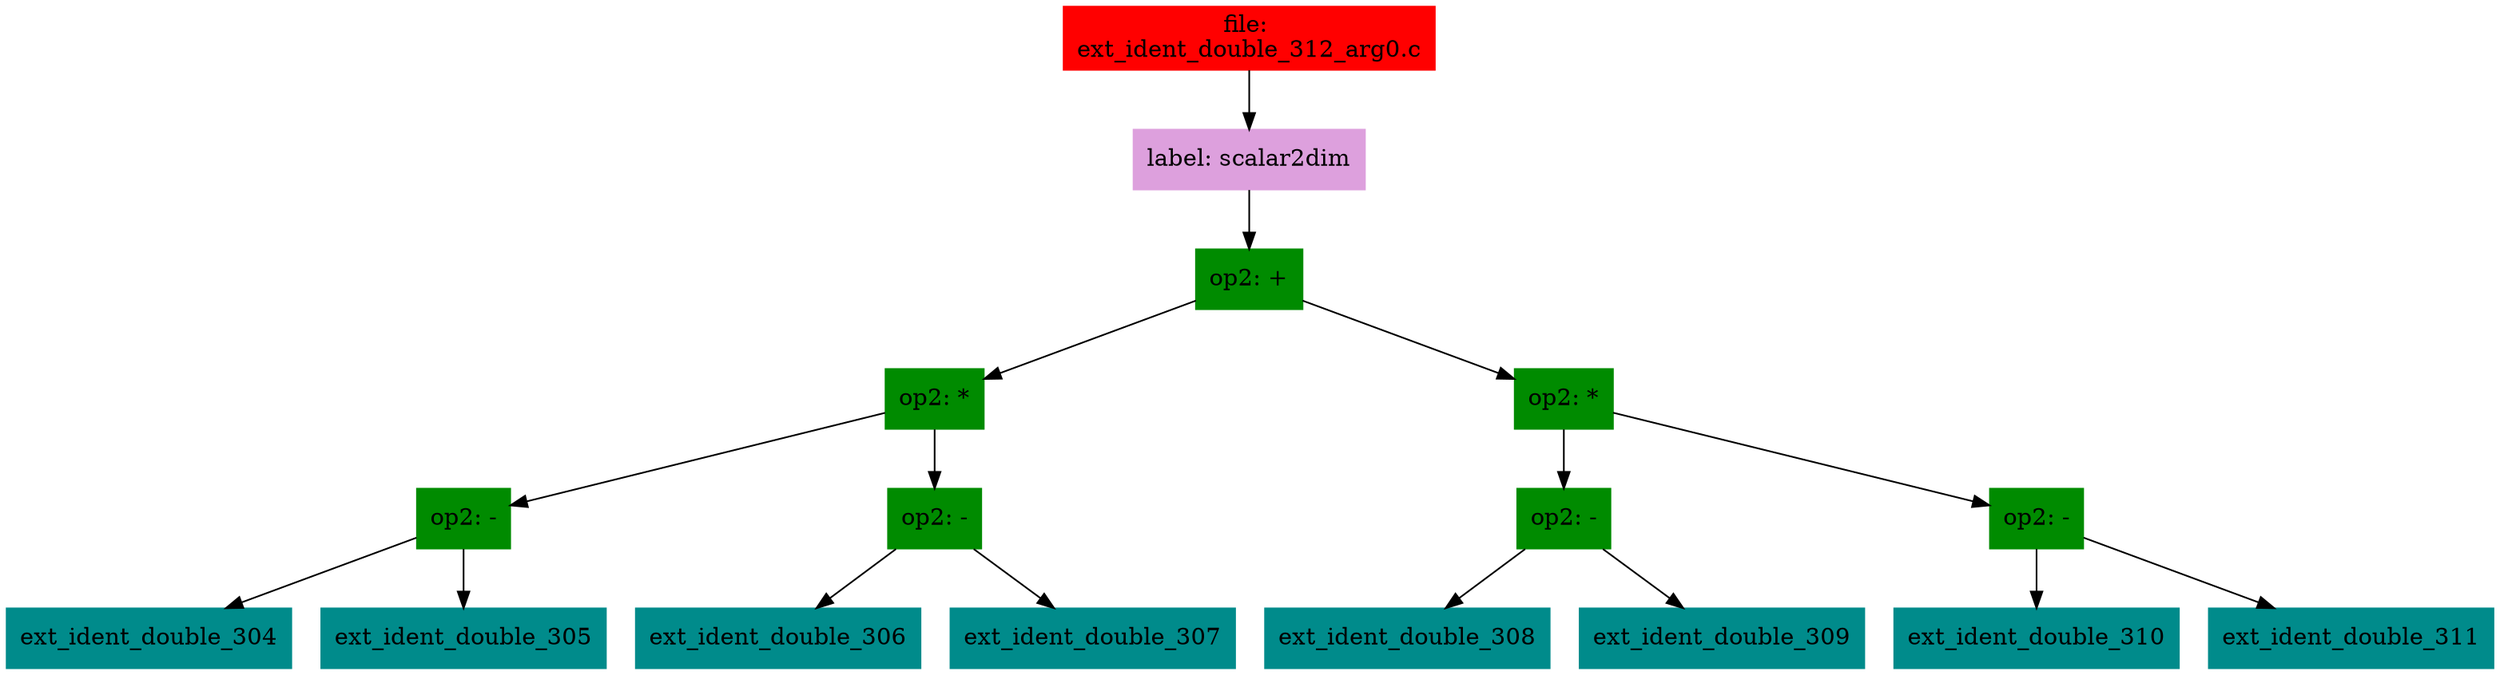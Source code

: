 digraph G {
node [shape=box]

0 [label="file: 
ext_ident_double_312_arg0.c",color=red, style=filled]
1 [label="label: scalar2dim",color=plum, style=filled]
0 -> 1
2 [label="op2: +",color=green4, style=filled]
1 -> 2
3 [label="op2: *",color=green4, style=filled]
2 -> 3
4 [label="op2: -",color=green4, style=filled]
3 -> 4
5 [label="ext_ident_double_304",color=cyan4, style=filled]
4 -> 5
12 [label="ext_ident_double_305",color=cyan4, style=filled]
4 -> 12
19 [label="op2: -",color=green4, style=filled]
3 -> 19
20 [label="ext_ident_double_306",color=cyan4, style=filled]
19 -> 20
27 [label="ext_ident_double_307",color=cyan4, style=filled]
19 -> 27
34 [label="op2: *",color=green4, style=filled]
2 -> 34
35 [label="op2: -",color=green4, style=filled]
34 -> 35
36 [label="ext_ident_double_308",color=cyan4, style=filled]
35 -> 36
43 [label="ext_ident_double_309",color=cyan4, style=filled]
35 -> 43
50 [label="op2: -",color=green4, style=filled]
34 -> 50
51 [label="ext_ident_double_310",color=cyan4, style=filled]
50 -> 51
58 [label="ext_ident_double_311",color=cyan4, style=filled]
50 -> 58


}

